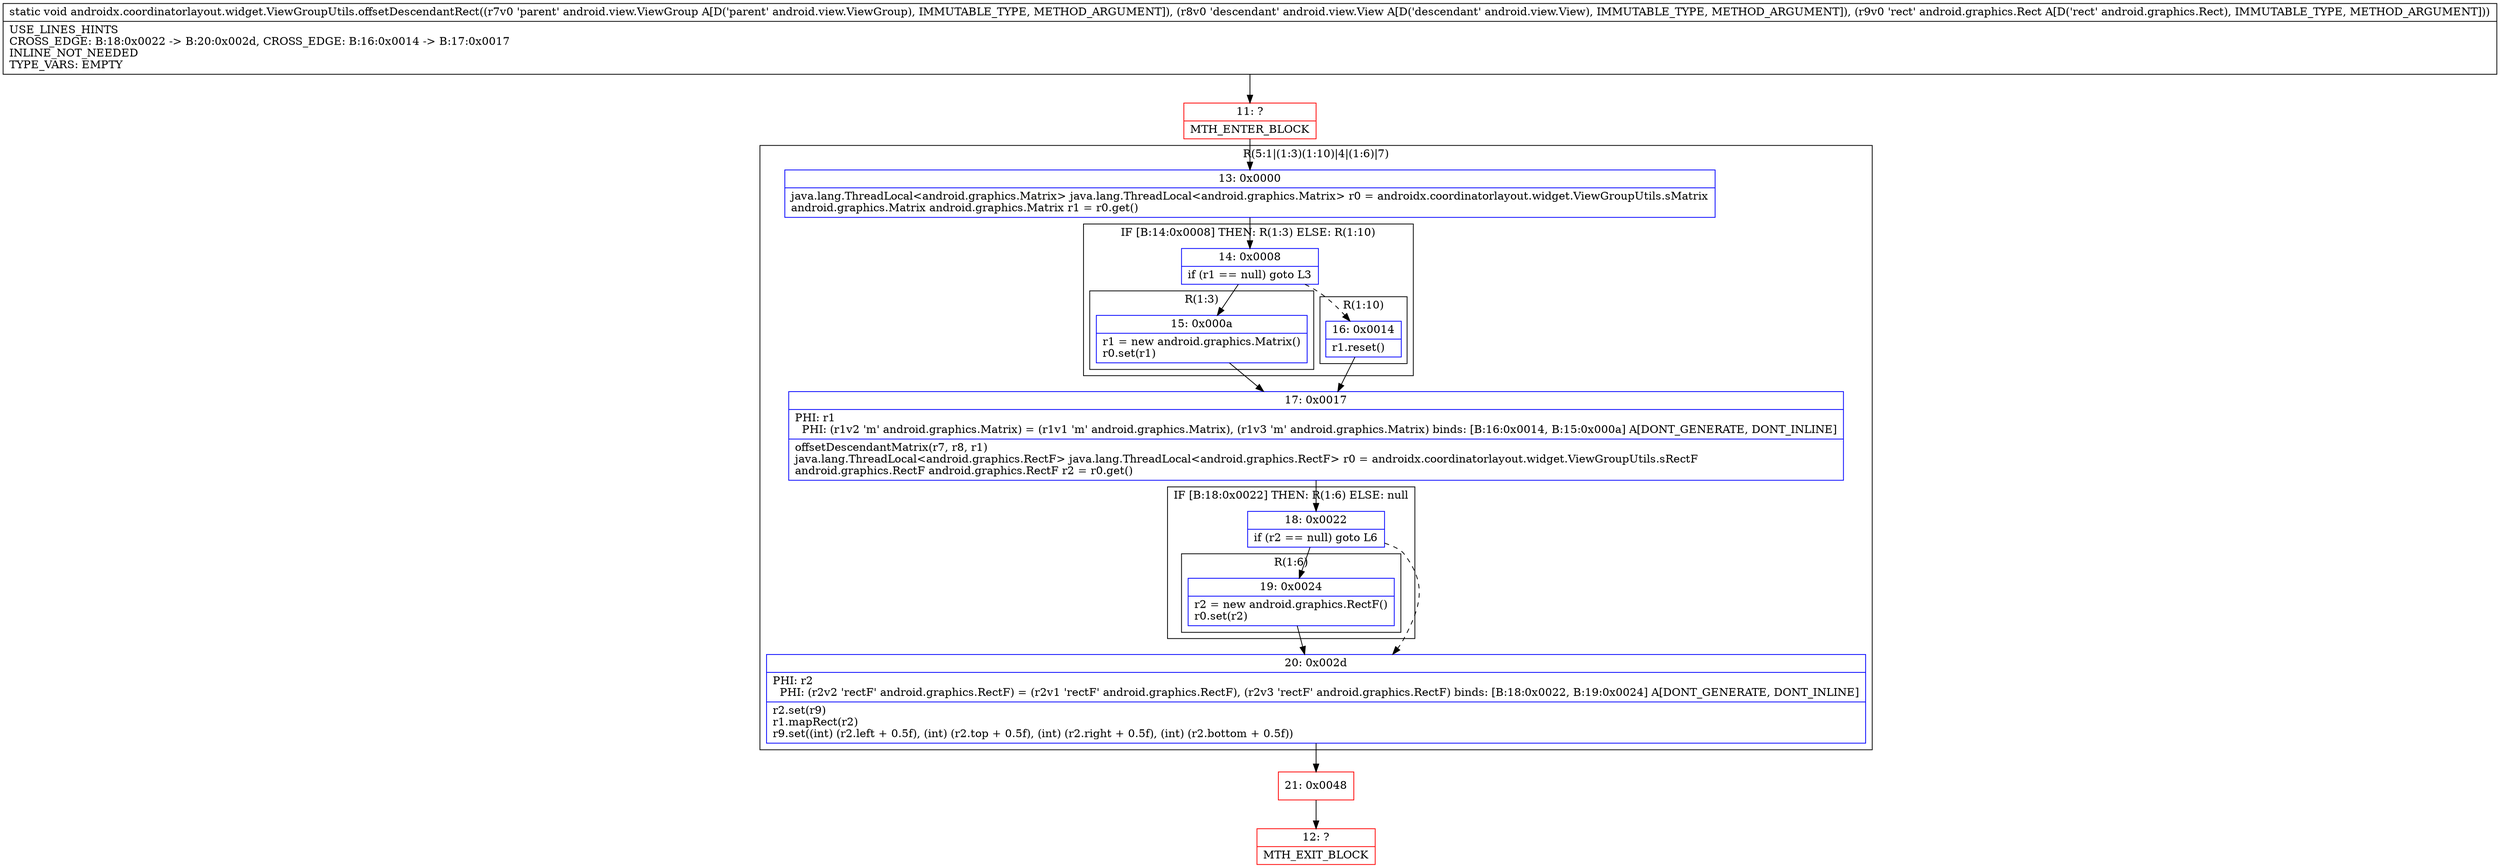 digraph "CFG forandroidx.coordinatorlayout.widget.ViewGroupUtils.offsetDescendantRect(Landroid\/view\/ViewGroup;Landroid\/view\/View;Landroid\/graphics\/Rect;)V" {
subgraph cluster_Region_1815870663 {
label = "R(5:1|(1:3)(1:10)|4|(1:6)|7)";
node [shape=record,color=blue];
Node_13 [shape=record,label="{13\:\ 0x0000|java.lang.ThreadLocal\<android.graphics.Matrix\> java.lang.ThreadLocal\<android.graphics.Matrix\> r0 = androidx.coordinatorlayout.widget.ViewGroupUtils.sMatrix\landroid.graphics.Matrix android.graphics.Matrix r1 = r0.get()\l}"];
subgraph cluster_IfRegion_1829183477 {
label = "IF [B:14:0x0008] THEN: R(1:3) ELSE: R(1:10)";
node [shape=record,color=blue];
Node_14 [shape=record,label="{14\:\ 0x0008|if (r1 == null) goto L3\l}"];
subgraph cluster_Region_1551506437 {
label = "R(1:3)";
node [shape=record,color=blue];
Node_15 [shape=record,label="{15\:\ 0x000a|r1 = new android.graphics.Matrix()\lr0.set(r1)\l}"];
}
subgraph cluster_Region_644336179 {
label = "R(1:10)";
node [shape=record,color=blue];
Node_16 [shape=record,label="{16\:\ 0x0014|r1.reset()\l}"];
}
}
Node_17 [shape=record,label="{17\:\ 0x0017|PHI: r1 \l  PHI: (r1v2 'm' android.graphics.Matrix) = (r1v1 'm' android.graphics.Matrix), (r1v3 'm' android.graphics.Matrix) binds: [B:16:0x0014, B:15:0x000a] A[DONT_GENERATE, DONT_INLINE]\l|offsetDescendantMatrix(r7, r8, r1)\ljava.lang.ThreadLocal\<android.graphics.RectF\> java.lang.ThreadLocal\<android.graphics.RectF\> r0 = androidx.coordinatorlayout.widget.ViewGroupUtils.sRectF\landroid.graphics.RectF android.graphics.RectF r2 = r0.get()\l}"];
subgraph cluster_IfRegion_421493628 {
label = "IF [B:18:0x0022] THEN: R(1:6) ELSE: null";
node [shape=record,color=blue];
Node_18 [shape=record,label="{18\:\ 0x0022|if (r2 == null) goto L6\l}"];
subgraph cluster_Region_361355260 {
label = "R(1:6)";
node [shape=record,color=blue];
Node_19 [shape=record,label="{19\:\ 0x0024|r2 = new android.graphics.RectF()\lr0.set(r2)\l}"];
}
}
Node_20 [shape=record,label="{20\:\ 0x002d|PHI: r2 \l  PHI: (r2v2 'rectF' android.graphics.RectF) = (r2v1 'rectF' android.graphics.RectF), (r2v3 'rectF' android.graphics.RectF) binds: [B:18:0x0022, B:19:0x0024] A[DONT_GENERATE, DONT_INLINE]\l|r2.set(r9)\lr1.mapRect(r2)\lr9.set((int) (r2.left + 0.5f), (int) (r2.top + 0.5f), (int) (r2.right + 0.5f), (int) (r2.bottom + 0.5f))\l}"];
}
Node_11 [shape=record,color=red,label="{11\:\ ?|MTH_ENTER_BLOCK\l}"];
Node_21 [shape=record,color=red,label="{21\:\ 0x0048}"];
Node_12 [shape=record,color=red,label="{12\:\ ?|MTH_EXIT_BLOCK\l}"];
MethodNode[shape=record,label="{static void androidx.coordinatorlayout.widget.ViewGroupUtils.offsetDescendantRect((r7v0 'parent' android.view.ViewGroup A[D('parent' android.view.ViewGroup), IMMUTABLE_TYPE, METHOD_ARGUMENT]), (r8v0 'descendant' android.view.View A[D('descendant' android.view.View), IMMUTABLE_TYPE, METHOD_ARGUMENT]), (r9v0 'rect' android.graphics.Rect A[D('rect' android.graphics.Rect), IMMUTABLE_TYPE, METHOD_ARGUMENT]))  | USE_LINES_HINTS\lCROSS_EDGE: B:18:0x0022 \-\> B:20:0x002d, CROSS_EDGE: B:16:0x0014 \-\> B:17:0x0017\lINLINE_NOT_NEEDED\lTYPE_VARS: EMPTY\l}"];
MethodNode -> Node_11;Node_13 -> Node_14;
Node_14 -> Node_15;
Node_14 -> Node_16[style=dashed];
Node_15 -> Node_17;
Node_16 -> Node_17;
Node_17 -> Node_18;
Node_18 -> Node_19;
Node_18 -> Node_20[style=dashed];
Node_19 -> Node_20;
Node_20 -> Node_21;
Node_11 -> Node_13;
Node_21 -> Node_12;
}

